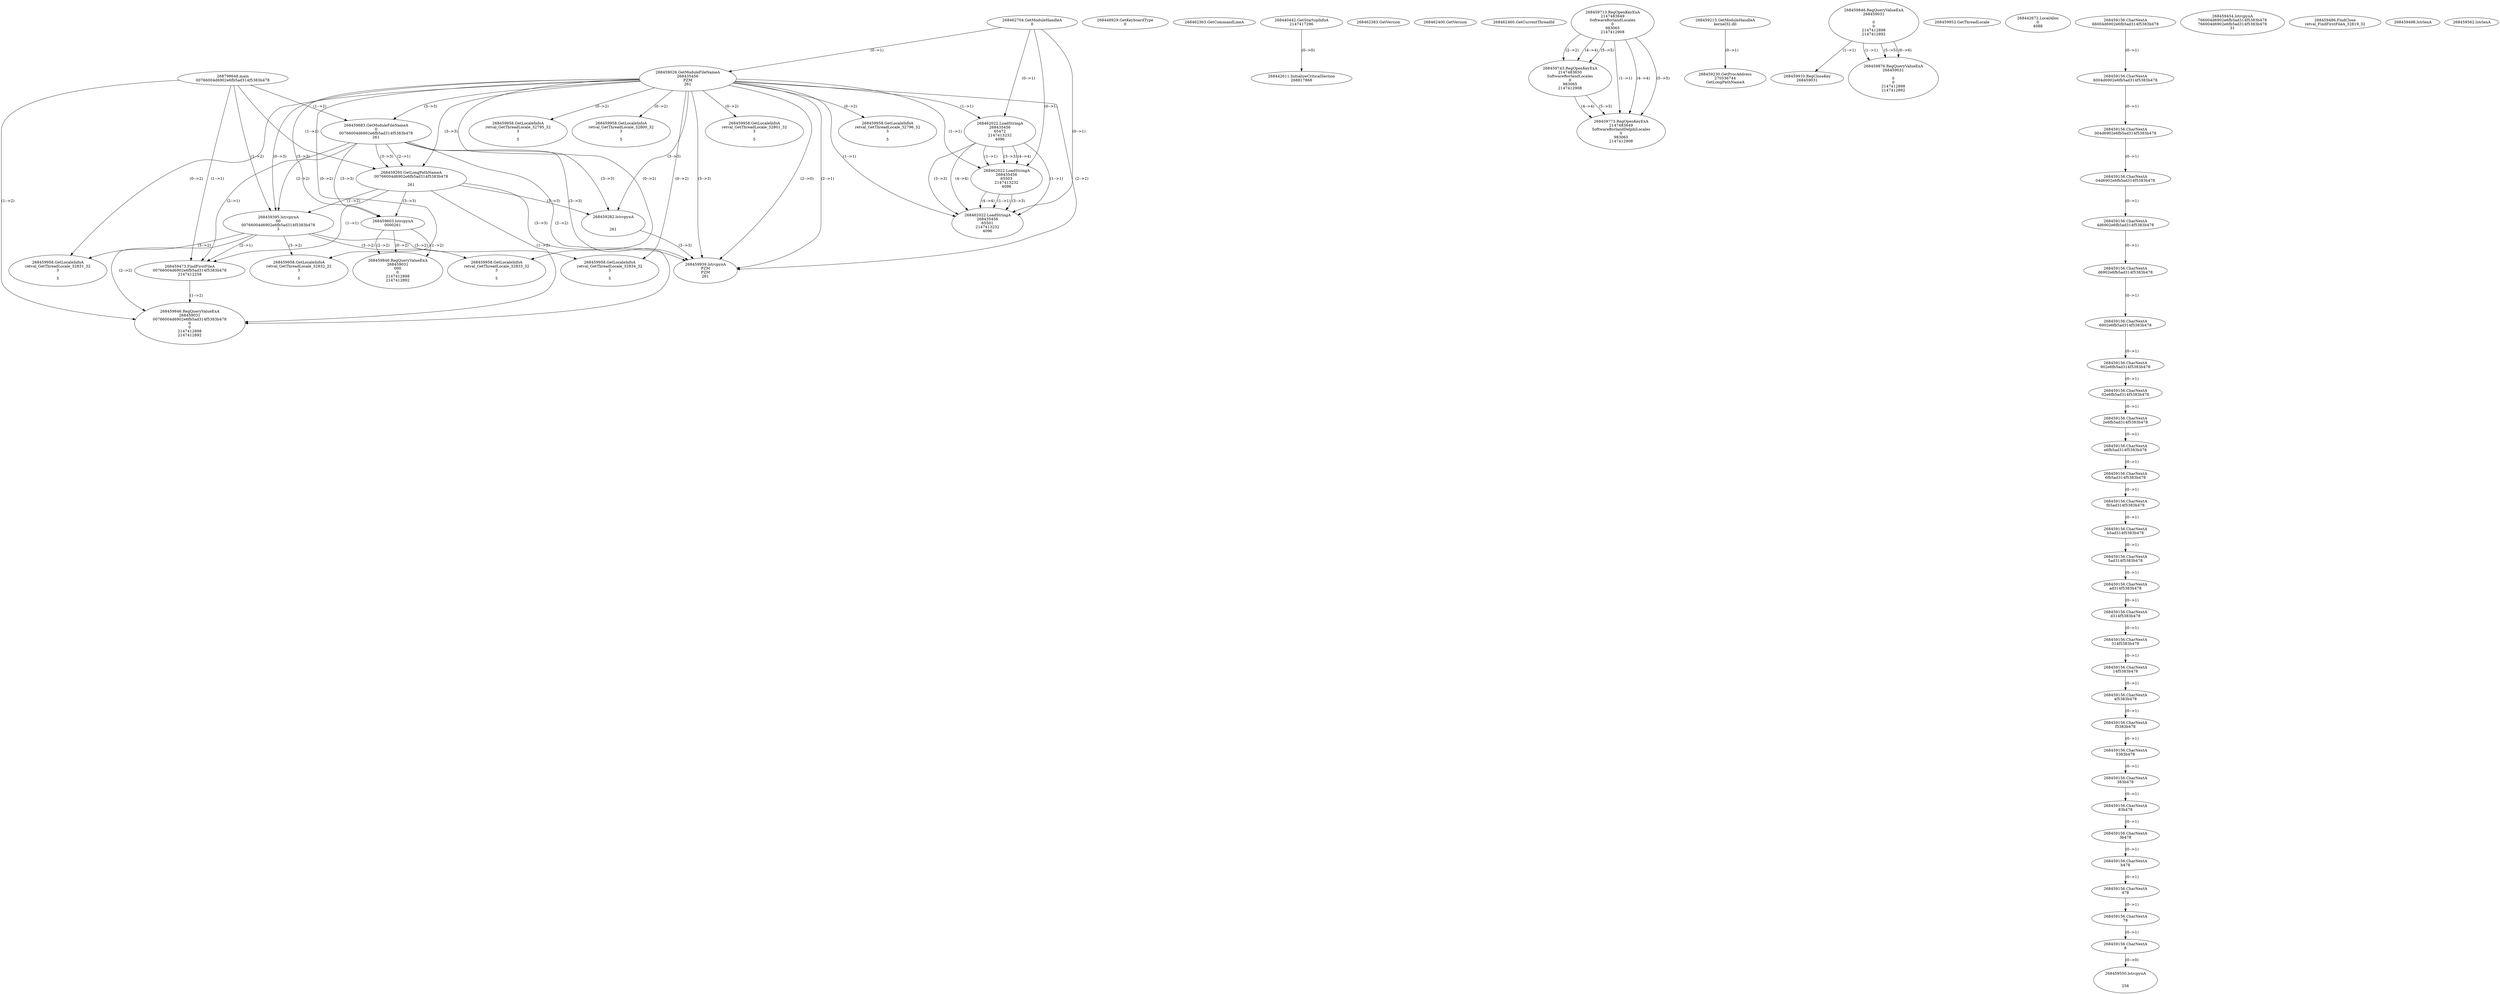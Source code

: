 // Global SCDG with merge call
digraph {
	0 [label="268798648.main
00766004d6902e6fb5ad314f5383b478"]
	1 [label="268462704.GetModuleHandleA
0"]
	2 [label="268448929.GetKeyboardType
0"]
	3 [label="268462363.GetCommandLineA
"]
	4 [label="268440442.GetStartupInfoA
2147417296"]
	5 [label="268462383.GetVersion
"]
	6 [label="268462400.GetVersion
"]
	7 [label="268462460.GetCurrentThreadId
"]
	8 [label="268459026.GetModuleFileNameA
268435456
PZM
261"]
	1 -> 8 [label="(0-->1)"]
	9 [label="268459683.GetModuleFileNameA
0
00766004d6902e6fb5ad314f5383b478
261"]
	0 -> 9 [label="(1-->2)"]
	8 -> 9 [label="(3-->3)"]
	10 [label="268459713.RegOpenKeyExA
2147483649
Software\Borland\Locales
0
983065
2147412908"]
	11 [label="268459743.RegOpenKeyExA
2147483650
Software\Borland\Locales
0
983065
2147412908"]
	10 -> 11 [label="(2-->2)"]
	10 -> 11 [label="(4-->4)"]
	10 -> 11 [label="(5-->5)"]
	12 [label="268459773.RegOpenKeyExA
2147483649
Software\Borland\Delphi\Locales
0
983065
2147412908"]
	10 -> 12 [label="(1-->1)"]
	10 -> 12 [label="(4-->4)"]
	11 -> 12 [label="(4-->4)"]
	10 -> 12 [label="(5-->5)"]
	11 -> 12 [label="(5-->5)"]
	13 [label="268459213.GetModuleHandleA
kernel32.dll"]
	14 [label="268459230.GetProcAddress
270536744
GetLongPathNameA"]
	13 -> 14 [label="(0-->1)"]
	15 [label="268459260.GetLongPathNameA
00766004d6902e6fb5ad314f5383b478

261"]
	0 -> 15 [label="(1-->1)"]
	9 -> 15 [label="(2-->1)"]
	8 -> 15 [label="(3-->3)"]
	9 -> 15 [label="(3-->3)"]
	16 [label="268459282.lstrcpynA


261"]
	8 -> 16 [label="(3-->3)"]
	9 -> 16 [label="(3-->3)"]
	15 -> 16 [label="(3-->3)"]
	17 [label="268459846.RegQueryValueExA
268459031

0
0
2147412898
2147412892"]
	18 [label="268459910.RegCloseKey
268459031"]
	17 -> 18 [label="(1-->1)"]
	19 [label="268459939.lstrcpynA
PZM
PZM
261"]
	8 -> 19 [label="(2-->1)"]
	8 -> 19 [label="(2-->2)"]
	8 -> 19 [label="(3-->3)"]
	9 -> 19 [label="(3-->3)"]
	15 -> 19 [label="(3-->3)"]
	16 -> 19 [label="(3-->3)"]
	8 -> 19 [label="(2-->0)"]
	20 [label="268459952.GetThreadLocale
"]
	21 [label="268459958.GetLocaleInfoA
retval_GetThreadLocale_32796_32
3

5"]
	8 -> 21 [label="(0-->2)"]
	22 [label="268462022.LoadStringA
268435456
65472
2147413232
4096"]
	1 -> 22 [label="(0-->1)"]
	8 -> 22 [label="(1-->1)"]
	23 [label="268442611.InitializeCriticalSection
268817868"]
	4 -> 23 [label="(0-->0)"]
	24 [label="268442672.LocalAlloc
0
4088"]
	25 [label="268459395.lstrcpynA
00
00766004d6902e6fb5ad314f5383b478
3"]
	0 -> 25 [label="(1-->2)"]
	9 -> 25 [label="(2-->2)"]
	15 -> 25 [label="(1-->2)"]
	8 -> 25 [label="(0-->3)"]
	26 [label="268459156.CharNextA
66004d6902e6fb5ad314f5383b478"]
	27 [label="268459156.CharNextA
6004d6902e6fb5ad314f5383b478"]
	26 -> 27 [label="(0-->1)"]
	28 [label="268459156.CharNextA
004d6902e6fb5ad314f5383b478"]
	27 -> 28 [label="(0-->1)"]
	29 [label="268459156.CharNextA
04d6902e6fb5ad314f5383b478"]
	28 -> 29 [label="(0-->1)"]
	30 [label="268459156.CharNextA
4d6902e6fb5ad314f5383b478"]
	29 -> 30 [label="(0-->1)"]
	31 [label="268459156.CharNextA
d6902e6fb5ad314f5383b478"]
	30 -> 31 [label="(0-->1)"]
	32 [label="268459156.CharNextA
6902e6fb5ad314f5383b478"]
	31 -> 32 [label="(0-->1)"]
	33 [label="268459156.CharNextA
902e6fb5ad314f5383b478"]
	32 -> 33 [label="(0-->1)"]
	34 [label="268459156.CharNextA
02e6fb5ad314f5383b478"]
	33 -> 34 [label="(0-->1)"]
	35 [label="268459156.CharNextA
2e6fb5ad314f5383b478"]
	34 -> 35 [label="(0-->1)"]
	36 [label="268459156.CharNextA
e6fb5ad314f5383b478"]
	35 -> 36 [label="(0-->1)"]
	37 [label="268459156.CharNextA
6fb5ad314f5383b478"]
	36 -> 37 [label="(0-->1)"]
	38 [label="268459156.CharNextA
fb5ad314f5383b478"]
	37 -> 38 [label="(0-->1)"]
	39 [label="268459156.CharNextA
b5ad314f5383b478"]
	38 -> 39 [label="(0-->1)"]
	40 [label="268459156.CharNextA
5ad314f5383b478"]
	39 -> 40 [label="(0-->1)"]
	41 [label="268459156.CharNextA
ad314f5383b478"]
	40 -> 41 [label="(0-->1)"]
	42 [label="268459156.CharNextA
d314f5383b478"]
	41 -> 42 [label="(0-->1)"]
	43 [label="268459156.CharNextA
314f5383b478"]
	42 -> 43 [label="(0-->1)"]
	44 [label="268459156.CharNextA
14f5383b478"]
	43 -> 44 [label="(0-->1)"]
	45 [label="268459156.CharNextA
4f5383b478"]
	44 -> 45 [label="(0-->1)"]
	46 [label="268459156.CharNextA
f5383b478"]
	45 -> 46 [label="(0-->1)"]
	47 [label="268459156.CharNextA
5383b478"]
	46 -> 47 [label="(0-->1)"]
	48 [label="268459156.CharNextA
383b478"]
	47 -> 48 [label="(0-->1)"]
	49 [label="268459156.CharNextA
83b478"]
	48 -> 49 [label="(0-->1)"]
	50 [label="268459156.CharNextA
3b478"]
	49 -> 50 [label="(0-->1)"]
	51 [label="268459156.CharNextA
b478"]
	50 -> 51 [label="(0-->1)"]
	52 [label="268459156.CharNextA
478"]
	51 -> 52 [label="(0-->1)"]
	53 [label="268459156.CharNextA
78"]
	52 -> 53 [label="(0-->1)"]
	54 [label="268459156.CharNextA
8"]
	53 -> 54 [label="(0-->1)"]
	55 [label="268459454.lstrcpynA
766004d6902e6fb5ad314f5383b478
766004d6902e6fb5ad314f5383b478
31"]
	56 [label="268459473.FindFirstFileA
00766004d6902e6fb5ad314f5383b478
2147412258"]
	0 -> 56 [label="(1-->1)"]
	9 -> 56 [label="(2-->1)"]
	15 -> 56 [label="(1-->1)"]
	25 -> 56 [label="(2-->1)"]
	57 [label="268459486.FindClose
retval_FindFirstFileA_32819_32"]
	58 [label="268459498.lstrlenA
"]
	59 [label="268459550.lstrcpynA


258"]
	54 -> 59 [label="(0-->0)"]
	60 [label="268459562.lstrlenA
"]
	61 [label="268459603.lstrcpynA
00\
00\
261"]
	8 -> 61 [label="(3-->3)"]
	9 -> 61 [label="(3-->3)"]
	15 -> 61 [label="(3-->3)"]
	62 [label="268459846.RegQueryValueExA
268459031
00\
0
0
2147412898
2147412892"]
	61 -> 62 [label="(1-->2)"]
	61 -> 62 [label="(2-->2)"]
	61 -> 62 [label="(0-->2)"]
	63 [label="268459958.GetLocaleInfoA
retval_GetThreadLocale_32831_32
3

5"]
	8 -> 63 [label="(0-->2)"]
	25 -> 63 [label="(3-->2)"]
	64 [label="268459846.RegQueryValueExA
268459031
00766004d6902e6fb5ad314f5383b478
0
0
2147412898
2147412892"]
	0 -> 64 [label="(1-->2)"]
	9 -> 64 [label="(2-->2)"]
	15 -> 64 [label="(1-->2)"]
	25 -> 64 [label="(2-->2)"]
	56 -> 64 [label="(1-->2)"]
	65 [label="268459958.GetLocaleInfoA
retval_GetThreadLocale_32832_32
3

5"]
	8 -> 65 [label="(0-->2)"]
	25 -> 65 [label="(3-->2)"]
	66 [label="268459958.GetLocaleInfoA
retval_GetThreadLocale_32833_32
3

5"]
	8 -> 66 [label="(0-->2)"]
	25 -> 66 [label="(3-->2)"]
	67 [label="268459958.GetLocaleInfoA
retval_GetThreadLocale_32834_32
3

5"]
	8 -> 67 [label="(0-->2)"]
	25 -> 67 [label="(3-->2)"]
	68 [label="268459958.GetLocaleInfoA
retval_GetThreadLocale_32795_32
3

5"]
	8 -> 68 [label="(0-->2)"]
	69 [label="268459876.RegQueryValueExA
268459031

0
0
2147412898
2147412892"]
	17 -> 69 [label="(1-->1)"]
	17 -> 69 [label="(5-->5)"]
	17 -> 69 [label="(6-->6)"]
	70 [label="268459958.GetLocaleInfoA
retval_GetThreadLocale_32800_32
3

5"]
	8 -> 70 [label="(0-->2)"]
	71 [label="268462022.LoadStringA
268435456
65503
2147413232
4096"]
	1 -> 71 [label="(0-->1)"]
	8 -> 71 [label="(1-->1)"]
	22 -> 71 [label="(1-->1)"]
	22 -> 71 [label="(3-->3)"]
	22 -> 71 [label="(4-->4)"]
	72 [label="268462022.LoadStringA
268435456
65501
2147413232
4096"]
	1 -> 72 [label="(0-->1)"]
	8 -> 72 [label="(1-->1)"]
	22 -> 72 [label="(1-->1)"]
	71 -> 72 [label="(1-->1)"]
	22 -> 72 [label="(3-->3)"]
	71 -> 72 [label="(3-->3)"]
	22 -> 72 [label="(4-->4)"]
	71 -> 72 [label="(4-->4)"]
	73 [label="268459958.GetLocaleInfoA
retval_GetThreadLocale_32801_32
3

5"]
	8 -> 73 [label="(0-->2)"]
}
